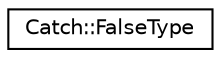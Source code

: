 digraph "Graphical Class Hierarchy"
{
  edge [fontname="Helvetica",fontsize="10",labelfontname="Helvetica",labelfontsize="10"];
  node [fontname="Helvetica",fontsize="10",shape=record];
  rankdir="LR";
  Node1 [label="Catch::FalseType",height=0.2,width=0.4,color="black", fillcolor="white", style="filled",URL="$d0/d97/structCatch_1_1FalseType.html"];
}
